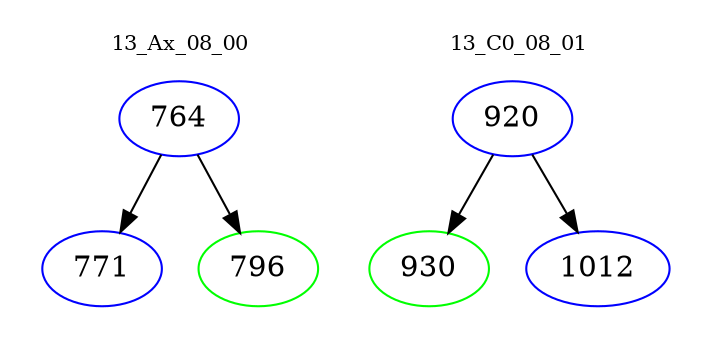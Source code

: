 digraph{
subgraph cluster_0 {
color = white
label = "13_Ax_08_00";
fontsize=10;
T0_764 [label="764", color="blue"]
T0_764 -> T0_771 [color="black"]
T0_771 [label="771", color="blue"]
T0_764 -> T0_796 [color="black"]
T0_796 [label="796", color="green"]
}
subgraph cluster_1 {
color = white
label = "13_C0_08_01";
fontsize=10;
T1_920 [label="920", color="blue"]
T1_920 -> T1_930 [color="black"]
T1_930 [label="930", color="green"]
T1_920 -> T1_1012 [color="black"]
T1_1012 [label="1012", color="blue"]
}
}
